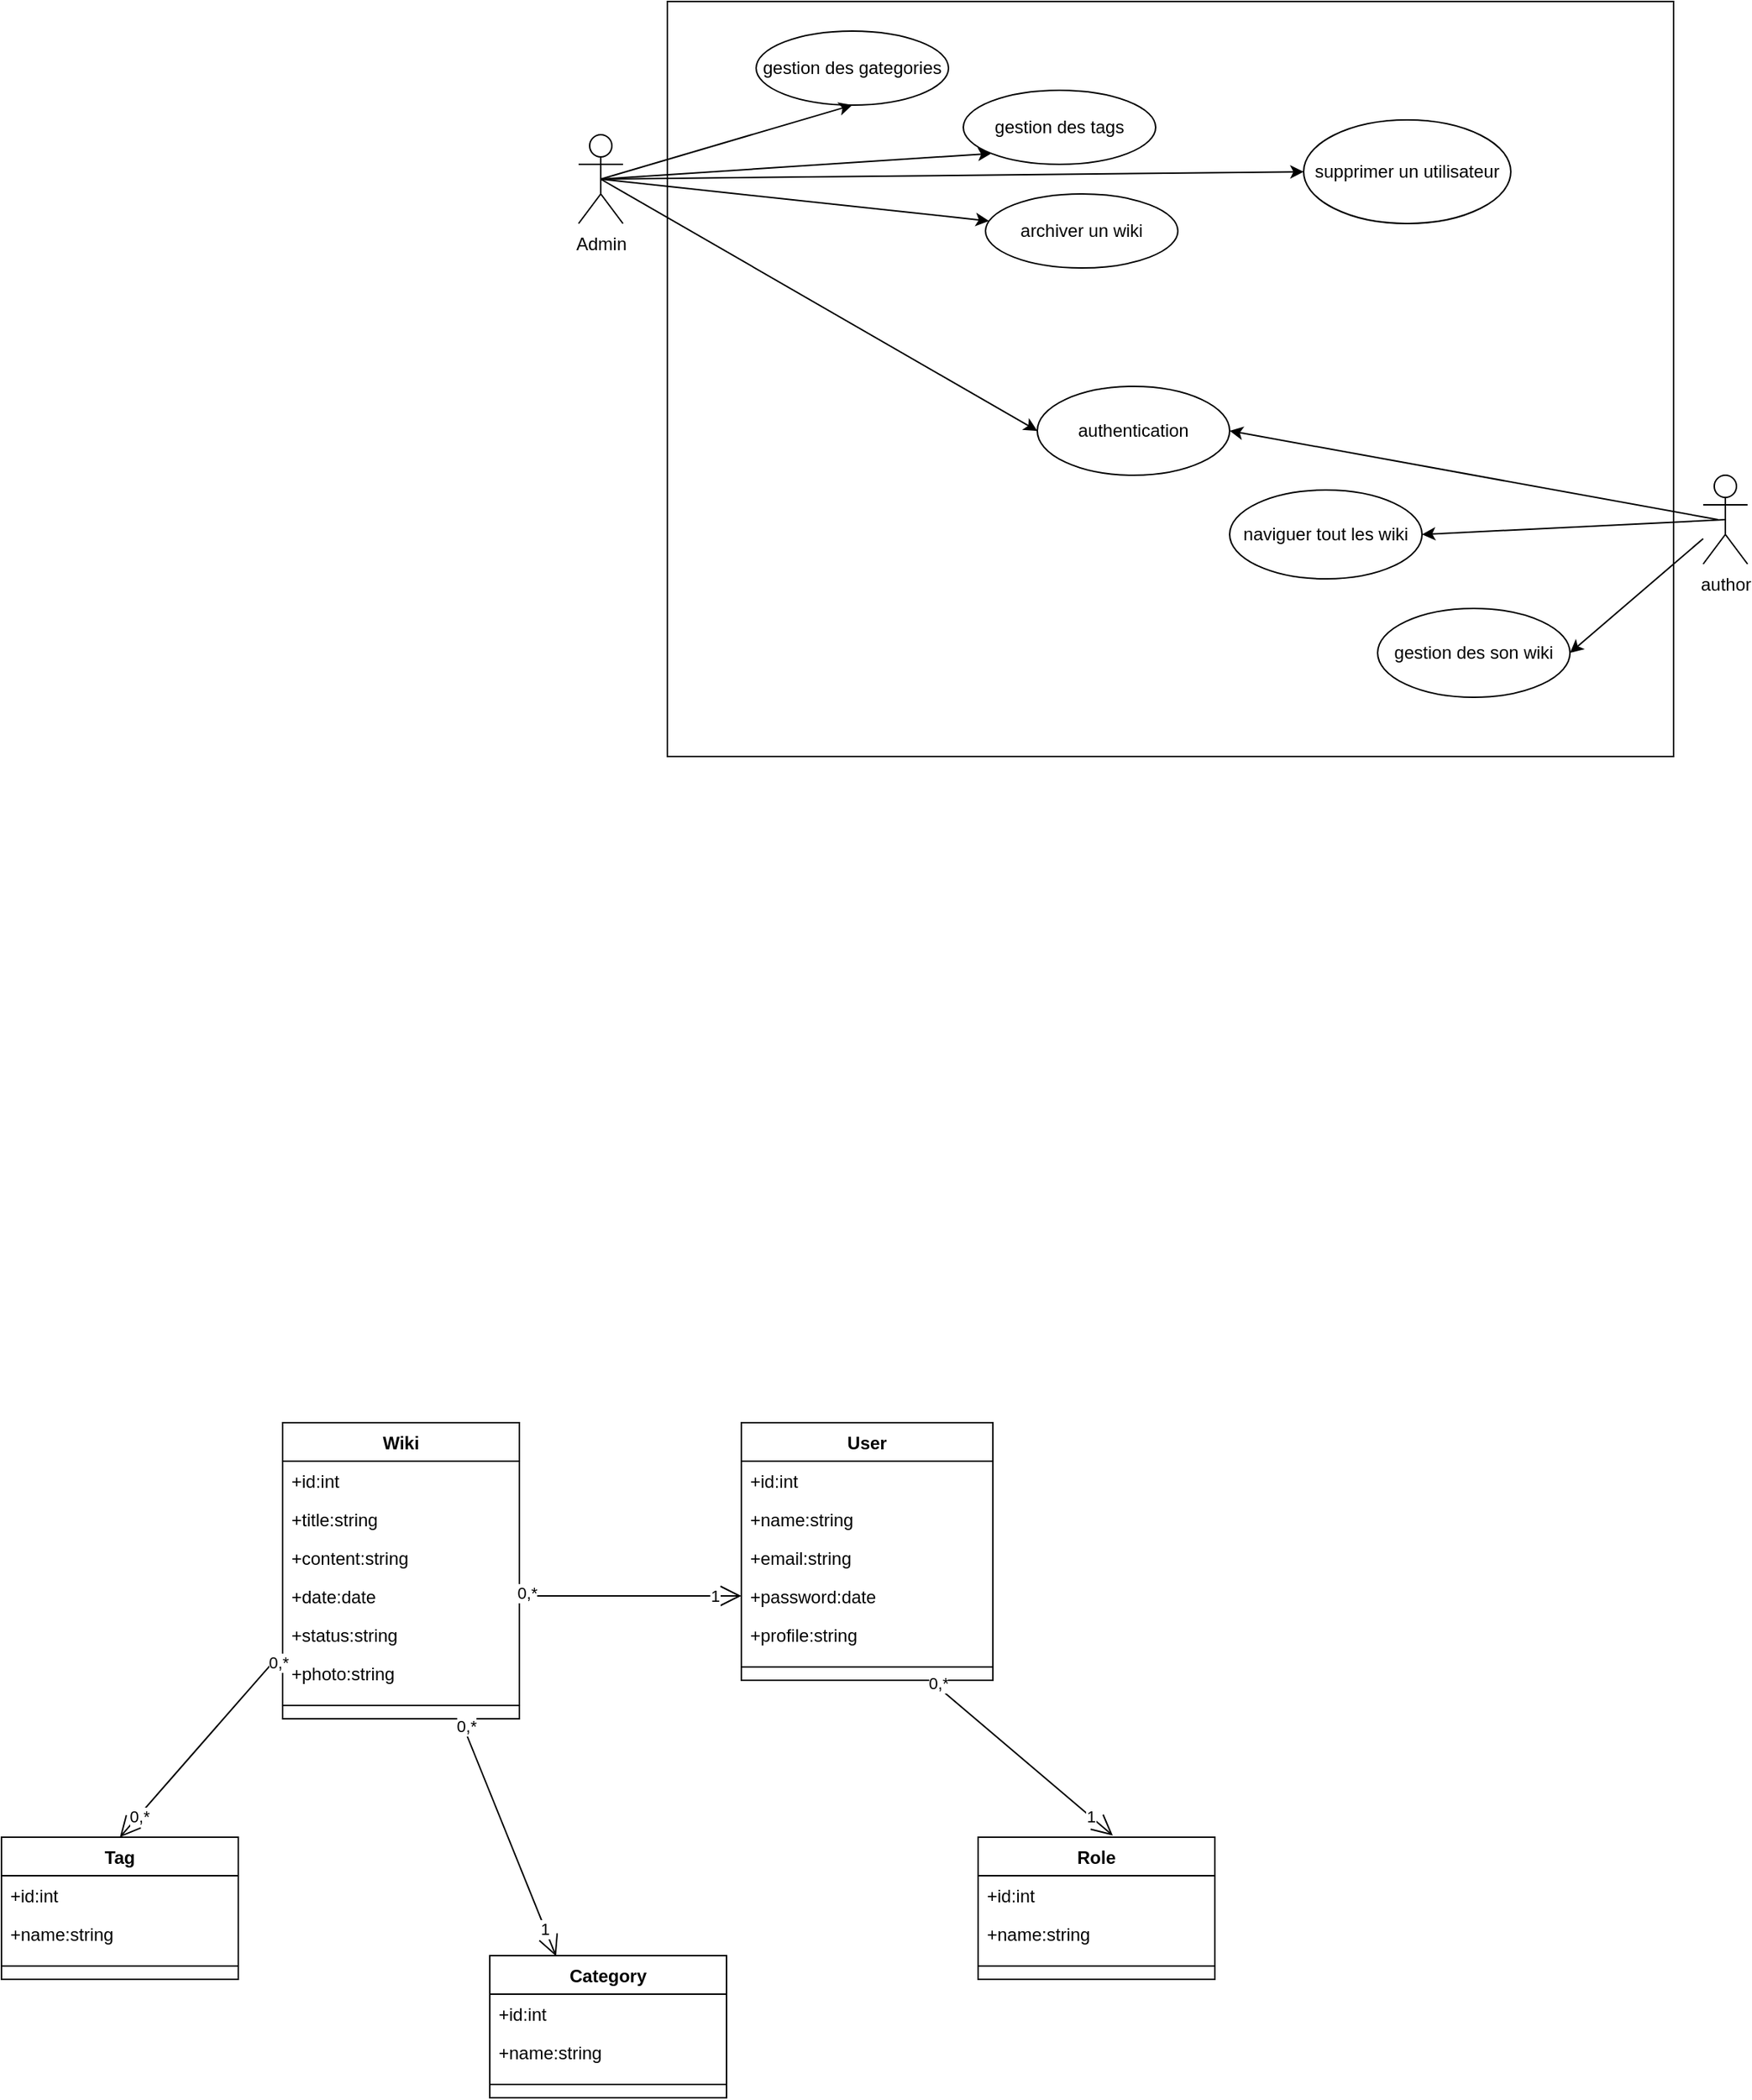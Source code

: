 <mxfile version="22.1.16" type="device">
  <diagram id="c-JxqQ6_jzKVEvC1JwT-" name="Page-1">
    <mxGraphModel dx="2600" dy="948" grid="1" gridSize="10" guides="1" tooltips="1" connect="1" arrows="1" fold="1" page="1" pageScale="1" pageWidth="850" pageHeight="1100" math="0" shadow="0">
      <root>
        <mxCell id="0" />
        <mxCell id="1" parent="0" />
        <mxCell id="3" value="" style="rounded=0;whiteSpace=wrap;html=1;" parent="1" vertex="1">
          <mxGeometry x="80" y="120" width="680" height="510" as="geometry" />
        </mxCell>
        <mxCell id="4" value="Admin" style="shape=umlActor;verticalLabelPosition=bottom;verticalAlign=top;html=1;outlineConnect=0;" parent="1" vertex="1">
          <mxGeometry x="20" y="210" width="30" height="60" as="geometry" />
        </mxCell>
        <mxCell id="5" value="gestion des gategories" style="ellipse;whiteSpace=wrap;html=1;" parent="1" vertex="1">
          <mxGeometry x="140" y="140" width="130" height="50" as="geometry" />
        </mxCell>
        <mxCell id="6" value="gestion des tags" style="ellipse;whiteSpace=wrap;html=1;" parent="1" vertex="1">
          <mxGeometry x="280" y="180" width="130" height="50" as="geometry" />
        </mxCell>
        <mxCell id="7" value="supprimer un utilisateur" style="ellipse;whiteSpace=wrap;html=1;" parent="1" vertex="1">
          <mxGeometry x="510" y="200" width="140" height="70" as="geometry" />
        </mxCell>
        <mxCell id="8" value="archiver un wiki" style="ellipse;whiteSpace=wrap;html=1;" parent="1" vertex="1">
          <mxGeometry x="295" y="250" width="130" height="50" as="geometry" />
        </mxCell>
        <mxCell id="9" value="" style="endArrow=classic;html=1;exitX=0.5;exitY=0.5;exitDx=0;exitDy=0;exitPerimeter=0;entryX=0.5;entryY=1;entryDx=0;entryDy=0;" parent="1" source="4" target="5" edge="1">
          <mxGeometry width="50" height="50" relative="1" as="geometry">
            <mxPoint x="250" y="240" as="sourcePoint" />
            <mxPoint x="300" y="190" as="targetPoint" />
          </mxGeometry>
        </mxCell>
        <mxCell id="10" value="" style="endArrow=classic;html=1;entryX=0;entryY=1;entryDx=0;entryDy=0;exitX=0.5;exitY=0.5;exitDx=0;exitDy=0;exitPerimeter=0;" parent="1" source="4" target="6" edge="1">
          <mxGeometry width="50" height="50" relative="1" as="geometry">
            <mxPoint x="45" y="250" as="sourcePoint" />
            <mxPoint x="215" y="200" as="targetPoint" />
          </mxGeometry>
        </mxCell>
        <mxCell id="11" value="" style="endArrow=classic;html=1;exitX=0.5;exitY=0.5;exitDx=0;exitDy=0;exitPerimeter=0;" parent="1" source="4" target="8" edge="1">
          <mxGeometry width="50" height="50" relative="1" as="geometry">
            <mxPoint x="45" y="250" as="sourcePoint" />
            <mxPoint x="308.664" y="232.533" as="targetPoint" />
          </mxGeometry>
        </mxCell>
        <mxCell id="12" value="" style="endArrow=classic;html=1;exitX=0.5;exitY=0.5;exitDx=0;exitDy=0;exitPerimeter=0;entryX=0;entryY=0.5;entryDx=0;entryDy=0;" parent="1" source="4" target="7" edge="1">
          <mxGeometry width="50" height="50" relative="1" as="geometry">
            <mxPoint x="45" y="250" as="sourcePoint" />
            <mxPoint x="307.388" y="278.286" as="targetPoint" />
          </mxGeometry>
        </mxCell>
        <mxCell id="13" value="author" style="shape=umlActor;verticalLabelPosition=bottom;verticalAlign=top;html=1;outlineConnect=0;" parent="1" vertex="1">
          <mxGeometry x="780" y="440" width="30" height="60" as="geometry" />
        </mxCell>
        <mxCell id="14" value="gestion des son wiki" style="ellipse;whiteSpace=wrap;html=1;" parent="1" vertex="1">
          <mxGeometry x="560" y="530" width="130" height="60" as="geometry" />
        </mxCell>
        <mxCell id="15" value="naviguer tout les wiki" style="ellipse;whiteSpace=wrap;html=1;" parent="1" vertex="1">
          <mxGeometry x="460" y="450" width="130" height="60" as="geometry" />
        </mxCell>
        <mxCell id="16" value="" style="endArrow=classic;html=1;exitX=0.5;exitY=0.5;exitDx=0;exitDy=0;exitPerimeter=0;entryX=1;entryY=0.5;entryDx=0;entryDy=0;" parent="1" source="13" target="15" edge="1">
          <mxGeometry width="50" height="50" relative="1" as="geometry">
            <mxPoint x="180" y="421.7" as="sourcePoint" />
            <mxPoint x="442.378" y="450.0" as="targetPoint" />
          </mxGeometry>
        </mxCell>
        <mxCell id="17" value="" style="endArrow=classic;html=1;entryX=1;entryY=0.5;entryDx=0;entryDy=0;" parent="1" source="13" target="14" edge="1">
          <mxGeometry width="50" height="50" relative="1" as="geometry">
            <mxPoint x="805" y="480" as="sourcePoint" />
            <mxPoint x="600" y="490" as="targetPoint" />
          </mxGeometry>
        </mxCell>
        <mxCell id="18" value="authentication" style="ellipse;whiteSpace=wrap;html=1;" parent="1" vertex="1">
          <mxGeometry x="330" y="380" width="130" height="60" as="geometry" />
        </mxCell>
        <mxCell id="19" value="" style="endArrow=classic;html=1;entryX=1;entryY=0.5;entryDx=0;entryDy=0;" parent="1" target="18" edge="1">
          <mxGeometry width="50" height="50" relative="1" as="geometry">
            <mxPoint x="790" y="470" as="sourcePoint" />
            <mxPoint x="600" y="490" as="targetPoint" />
          </mxGeometry>
        </mxCell>
        <mxCell id="20" value="" style="endArrow=classic;html=1;exitX=0.5;exitY=0.5;exitDx=0;exitDy=0;exitPerimeter=0;entryX=0;entryY=0.5;entryDx=0;entryDy=0;" parent="1" source="4" target="18" edge="1">
          <mxGeometry width="50" height="50" relative="1" as="geometry">
            <mxPoint x="45" y="250" as="sourcePoint" />
            <mxPoint x="307.407" y="278.259" as="targetPoint" />
          </mxGeometry>
        </mxCell>
        <mxCell id="NbnhaOvwAJJ0m1QRwO31-20" value="Wiki" style="swimlane;fontStyle=1;align=center;verticalAlign=top;childLayout=stackLayout;horizontal=1;startSize=26;horizontalStack=0;resizeParent=1;resizeParentMax=0;resizeLast=0;collapsible=1;marginBottom=0;" vertex="1" parent="1">
          <mxGeometry x="-180" y="1080" width="160" height="200" as="geometry" />
        </mxCell>
        <mxCell id="NbnhaOvwAJJ0m1QRwO31-21" value="+id:int" style="text;strokeColor=none;fillColor=none;align=left;verticalAlign=top;spacingLeft=4;spacingRight=4;overflow=hidden;rotatable=0;points=[[0,0.5],[1,0.5]];portConstraint=eastwest;" vertex="1" parent="NbnhaOvwAJJ0m1QRwO31-20">
          <mxGeometry y="26" width="160" height="26" as="geometry" />
        </mxCell>
        <mxCell id="NbnhaOvwAJJ0m1QRwO31-22" value="+title:string" style="text;strokeColor=none;fillColor=none;align=left;verticalAlign=top;spacingLeft=4;spacingRight=4;overflow=hidden;rotatable=0;points=[[0,0.5],[1,0.5]];portConstraint=eastwest;" vertex="1" parent="NbnhaOvwAJJ0m1QRwO31-20">
          <mxGeometry y="52" width="160" height="26" as="geometry" />
        </mxCell>
        <mxCell id="NbnhaOvwAJJ0m1QRwO31-23" value="+content:string" style="text;strokeColor=none;fillColor=none;align=left;verticalAlign=top;spacingLeft=4;spacingRight=4;overflow=hidden;rotatable=0;points=[[0,0.5],[1,0.5]];portConstraint=eastwest;" vertex="1" parent="NbnhaOvwAJJ0m1QRwO31-20">
          <mxGeometry y="78" width="160" height="26" as="geometry" />
        </mxCell>
        <mxCell id="NbnhaOvwAJJ0m1QRwO31-24" value="+date:date" style="text;strokeColor=none;fillColor=none;align=left;verticalAlign=top;spacingLeft=4;spacingRight=4;overflow=hidden;rotatable=0;points=[[0,0.5],[1,0.5]];portConstraint=eastwest;" vertex="1" parent="NbnhaOvwAJJ0m1QRwO31-20">
          <mxGeometry y="104" width="160" height="26" as="geometry" />
        </mxCell>
        <mxCell id="NbnhaOvwAJJ0m1QRwO31-25" value="+status:string" style="text;strokeColor=none;fillColor=none;align=left;verticalAlign=top;spacingLeft=4;spacingRight=4;overflow=hidden;rotatable=0;points=[[0,0.5],[1,0.5]];portConstraint=eastwest;" vertex="1" parent="NbnhaOvwAJJ0m1QRwO31-20">
          <mxGeometry y="130" width="160" height="26" as="geometry" />
        </mxCell>
        <mxCell id="NbnhaOvwAJJ0m1QRwO31-26" value="+photo:string" style="text;strokeColor=none;fillColor=none;align=left;verticalAlign=top;spacingLeft=4;spacingRight=4;overflow=hidden;rotatable=0;points=[[0,0.5],[1,0.5]];portConstraint=eastwest;" vertex="1" parent="NbnhaOvwAJJ0m1QRwO31-20">
          <mxGeometry y="156" width="160" height="26" as="geometry" />
        </mxCell>
        <mxCell id="NbnhaOvwAJJ0m1QRwO31-27" value="" style="line;strokeWidth=1;fillColor=none;align=left;verticalAlign=middle;spacingTop=-1;spacingLeft=3;spacingRight=3;rotatable=0;labelPosition=right;points=[];portConstraint=eastwest;strokeColor=inherit;" vertex="1" parent="NbnhaOvwAJJ0m1QRwO31-20">
          <mxGeometry y="182" width="160" height="18" as="geometry" />
        </mxCell>
        <mxCell id="NbnhaOvwAJJ0m1QRwO31-28" value="User" style="swimlane;fontStyle=1;align=center;verticalAlign=top;childLayout=stackLayout;horizontal=1;startSize=26;horizontalStack=0;resizeParent=1;resizeParentMax=0;resizeLast=0;collapsible=1;marginBottom=0;" vertex="1" parent="1">
          <mxGeometry x="130" y="1080" width="170" height="174" as="geometry" />
        </mxCell>
        <mxCell id="NbnhaOvwAJJ0m1QRwO31-29" value="+id:int" style="text;strokeColor=none;fillColor=none;align=left;verticalAlign=top;spacingLeft=4;spacingRight=4;overflow=hidden;rotatable=0;points=[[0,0.5],[1,0.5]];portConstraint=eastwest;" vertex="1" parent="NbnhaOvwAJJ0m1QRwO31-28">
          <mxGeometry y="26" width="170" height="26" as="geometry" />
        </mxCell>
        <mxCell id="NbnhaOvwAJJ0m1QRwO31-30" value="+name:string" style="text;strokeColor=none;fillColor=none;align=left;verticalAlign=top;spacingLeft=4;spacingRight=4;overflow=hidden;rotatable=0;points=[[0,0.5],[1,0.5]];portConstraint=eastwest;" vertex="1" parent="NbnhaOvwAJJ0m1QRwO31-28">
          <mxGeometry y="52" width="170" height="26" as="geometry" />
        </mxCell>
        <mxCell id="NbnhaOvwAJJ0m1QRwO31-31" value="+email:string" style="text;strokeColor=none;fillColor=none;align=left;verticalAlign=top;spacingLeft=4;spacingRight=4;overflow=hidden;rotatable=0;points=[[0,0.5],[1,0.5]];portConstraint=eastwest;" vertex="1" parent="NbnhaOvwAJJ0m1QRwO31-28">
          <mxGeometry y="78" width="170" height="26" as="geometry" />
        </mxCell>
        <mxCell id="NbnhaOvwAJJ0m1QRwO31-32" value="+password:date" style="text;strokeColor=none;fillColor=none;align=left;verticalAlign=top;spacingLeft=4;spacingRight=4;overflow=hidden;rotatable=0;points=[[0,0.5],[1,0.5]];portConstraint=eastwest;" vertex="1" parent="NbnhaOvwAJJ0m1QRwO31-28">
          <mxGeometry y="104" width="170" height="26" as="geometry" />
        </mxCell>
        <mxCell id="NbnhaOvwAJJ0m1QRwO31-33" value="+profile:string" style="text;strokeColor=none;fillColor=none;align=left;verticalAlign=top;spacingLeft=4;spacingRight=4;overflow=hidden;rotatable=0;points=[[0,0.5],[1,0.5]];portConstraint=eastwest;" vertex="1" parent="NbnhaOvwAJJ0m1QRwO31-28">
          <mxGeometry y="130" width="170" height="26" as="geometry" />
        </mxCell>
        <mxCell id="NbnhaOvwAJJ0m1QRwO31-34" value="" style="line;strokeWidth=1;fillColor=none;align=left;verticalAlign=middle;spacingTop=-1;spacingLeft=3;spacingRight=3;rotatable=0;labelPosition=right;points=[];portConstraint=eastwest;strokeColor=inherit;" vertex="1" parent="NbnhaOvwAJJ0m1QRwO31-28">
          <mxGeometry y="156" width="170" height="18" as="geometry" />
        </mxCell>
        <mxCell id="NbnhaOvwAJJ0m1QRwO31-35" value="Role" style="swimlane;fontStyle=1;align=center;verticalAlign=top;childLayout=stackLayout;horizontal=1;startSize=26;horizontalStack=0;resizeParent=1;resizeParentMax=0;resizeLast=0;collapsible=1;marginBottom=0;" vertex="1" parent="1">
          <mxGeometry x="290" y="1360" width="160" height="96" as="geometry" />
        </mxCell>
        <mxCell id="NbnhaOvwAJJ0m1QRwO31-36" value="+id:int" style="text;strokeColor=none;fillColor=none;align=left;verticalAlign=top;spacingLeft=4;spacingRight=4;overflow=hidden;rotatable=0;points=[[0,0.5],[1,0.5]];portConstraint=eastwest;" vertex="1" parent="NbnhaOvwAJJ0m1QRwO31-35">
          <mxGeometry y="26" width="160" height="26" as="geometry" />
        </mxCell>
        <mxCell id="NbnhaOvwAJJ0m1QRwO31-37" value="+name:string" style="text;strokeColor=none;fillColor=none;align=left;verticalAlign=top;spacingLeft=4;spacingRight=4;overflow=hidden;rotatable=0;points=[[0,0.5],[1,0.5]];portConstraint=eastwest;" vertex="1" parent="NbnhaOvwAJJ0m1QRwO31-35">
          <mxGeometry y="52" width="160" height="26" as="geometry" />
        </mxCell>
        <mxCell id="NbnhaOvwAJJ0m1QRwO31-38" value="" style="line;strokeWidth=1;fillColor=none;align=left;verticalAlign=middle;spacingTop=-1;spacingLeft=3;spacingRight=3;rotatable=0;labelPosition=right;points=[];portConstraint=eastwest;strokeColor=inherit;" vertex="1" parent="NbnhaOvwAJJ0m1QRwO31-35">
          <mxGeometry y="78" width="160" height="18" as="geometry" />
        </mxCell>
        <mxCell id="NbnhaOvwAJJ0m1QRwO31-39" value="Category" style="swimlane;fontStyle=1;align=center;verticalAlign=top;childLayout=stackLayout;horizontal=1;startSize=26;horizontalStack=0;resizeParent=1;resizeParentMax=0;resizeLast=0;collapsible=1;marginBottom=0;" vertex="1" parent="1">
          <mxGeometry x="-40" y="1440" width="160" height="96" as="geometry" />
        </mxCell>
        <mxCell id="NbnhaOvwAJJ0m1QRwO31-40" value="+id:int" style="text;strokeColor=none;fillColor=none;align=left;verticalAlign=top;spacingLeft=4;spacingRight=4;overflow=hidden;rotatable=0;points=[[0,0.5],[1,0.5]];portConstraint=eastwest;" vertex="1" parent="NbnhaOvwAJJ0m1QRwO31-39">
          <mxGeometry y="26" width="160" height="26" as="geometry" />
        </mxCell>
        <mxCell id="NbnhaOvwAJJ0m1QRwO31-41" value="+name:string" style="text;strokeColor=none;fillColor=none;align=left;verticalAlign=top;spacingLeft=4;spacingRight=4;overflow=hidden;rotatable=0;points=[[0,0.5],[1,0.5]];portConstraint=eastwest;" vertex="1" parent="NbnhaOvwAJJ0m1QRwO31-39">
          <mxGeometry y="52" width="160" height="26" as="geometry" />
        </mxCell>
        <mxCell id="NbnhaOvwAJJ0m1QRwO31-42" value="" style="line;strokeWidth=1;fillColor=none;align=left;verticalAlign=middle;spacingTop=-1;spacingLeft=3;spacingRight=3;rotatable=0;labelPosition=right;points=[];portConstraint=eastwest;strokeColor=inherit;" vertex="1" parent="NbnhaOvwAJJ0m1QRwO31-39">
          <mxGeometry y="78" width="160" height="18" as="geometry" />
        </mxCell>
        <mxCell id="NbnhaOvwAJJ0m1QRwO31-43" value="Tag" style="swimlane;fontStyle=1;align=center;verticalAlign=top;childLayout=stackLayout;horizontal=1;startSize=26;horizontalStack=0;resizeParent=1;resizeParentMax=0;resizeLast=0;collapsible=1;marginBottom=0;" vertex="1" parent="1">
          <mxGeometry x="-370" y="1360" width="160" height="96" as="geometry" />
        </mxCell>
        <mxCell id="NbnhaOvwAJJ0m1QRwO31-44" value="+id:int" style="text;strokeColor=none;fillColor=none;align=left;verticalAlign=top;spacingLeft=4;spacingRight=4;overflow=hidden;rotatable=0;points=[[0,0.5],[1,0.5]];portConstraint=eastwest;" vertex="1" parent="NbnhaOvwAJJ0m1QRwO31-43">
          <mxGeometry y="26" width="160" height="26" as="geometry" />
        </mxCell>
        <mxCell id="NbnhaOvwAJJ0m1QRwO31-45" value="+name:string" style="text;strokeColor=none;fillColor=none;align=left;verticalAlign=top;spacingLeft=4;spacingRight=4;overflow=hidden;rotatable=0;points=[[0,0.5],[1,0.5]];portConstraint=eastwest;" vertex="1" parent="NbnhaOvwAJJ0m1QRwO31-43">
          <mxGeometry y="52" width="160" height="26" as="geometry" />
        </mxCell>
        <mxCell id="NbnhaOvwAJJ0m1QRwO31-46" value="" style="line;strokeWidth=1;fillColor=none;align=left;verticalAlign=middle;spacingTop=-1;spacingLeft=3;spacingRight=3;rotatable=0;labelPosition=right;points=[];portConstraint=eastwest;strokeColor=inherit;" vertex="1" parent="NbnhaOvwAJJ0m1QRwO31-43">
          <mxGeometry y="78" width="160" height="18" as="geometry" />
        </mxCell>
        <mxCell id="NbnhaOvwAJJ0m1QRwO31-47" value="" style="endArrow=open;endFill=1;endSize=12;html=1;exitX=1;exitY=0.5;exitDx=0;exitDy=0;entryX=0;entryY=0.5;entryDx=0;entryDy=0;" edge="1" parent="1" source="NbnhaOvwAJJ0m1QRwO31-24" target="NbnhaOvwAJJ0m1QRwO31-32">
          <mxGeometry width="160" relative="1" as="geometry">
            <mxPoint x="-80" y="1310" as="sourcePoint" />
            <mxPoint x="80" y="1310" as="targetPoint" />
          </mxGeometry>
        </mxCell>
        <mxCell id="NbnhaOvwAJJ0m1QRwO31-48" value="0,*" style="edgeLabel;html=1;align=center;verticalAlign=middle;resizable=0;points=[];" vertex="1" connectable="0" parent="NbnhaOvwAJJ0m1QRwO31-47">
          <mxGeometry x="-0.933" y="2" relative="1" as="geometry">
            <mxPoint as="offset" />
          </mxGeometry>
        </mxCell>
        <mxCell id="NbnhaOvwAJJ0m1QRwO31-49" value="1" style="edgeLabel;html=1;align=center;verticalAlign=middle;resizable=0;points=[];" vertex="1" connectable="0" parent="NbnhaOvwAJJ0m1QRwO31-47">
          <mxGeometry x="0.761" relative="1" as="geometry">
            <mxPoint as="offset" />
          </mxGeometry>
        </mxCell>
        <mxCell id="NbnhaOvwAJJ0m1QRwO31-50" value="" style="endArrow=open;endFill=1;endSize=12;html=1;exitX=0.75;exitY=1;exitDx=0;exitDy=0;entryX=0.569;entryY=-0.012;entryDx=0;entryDy=0;entryPerimeter=0;" edge="1" parent="1" source="NbnhaOvwAJJ0m1QRwO31-28" target="NbnhaOvwAJJ0m1QRwO31-35">
          <mxGeometry width="160" relative="1" as="geometry">
            <mxPoint x="210" y="1320" as="sourcePoint" />
            <mxPoint x="360" y="1320" as="targetPoint" />
          </mxGeometry>
        </mxCell>
        <mxCell id="NbnhaOvwAJJ0m1QRwO31-51" value="0,*" style="edgeLabel;html=1;align=center;verticalAlign=middle;resizable=0;points=[];" vertex="1" connectable="0" parent="NbnhaOvwAJJ0m1QRwO31-50">
          <mxGeometry x="-0.933" y="2" relative="1" as="geometry">
            <mxPoint as="offset" />
          </mxGeometry>
        </mxCell>
        <mxCell id="NbnhaOvwAJJ0m1QRwO31-52" value="1" style="edgeLabel;html=1;align=center;verticalAlign=middle;resizable=0;points=[];" vertex="1" connectable="0" parent="NbnhaOvwAJJ0m1QRwO31-50">
          <mxGeometry x="0.761" relative="1" as="geometry">
            <mxPoint as="offset" />
          </mxGeometry>
        </mxCell>
        <mxCell id="NbnhaOvwAJJ0m1QRwO31-53" value="" style="endArrow=open;endFill=1;endSize=12;html=1;exitX=-0.01;exitY=0.006;exitDx=0;exitDy=0;entryX=0.5;entryY=0;entryDx=0;entryDy=0;exitPerimeter=0;" edge="1" parent="1" source="NbnhaOvwAJJ0m1QRwO31-26" target="NbnhaOvwAJJ0m1QRwO31-43">
          <mxGeometry width="160" relative="1" as="geometry">
            <mxPoint x="-310" y="1280" as="sourcePoint" />
            <mxPoint x="-160" y="1280" as="targetPoint" />
          </mxGeometry>
        </mxCell>
        <mxCell id="NbnhaOvwAJJ0m1QRwO31-54" value="0,*" style="edgeLabel;html=1;align=center;verticalAlign=middle;resizable=0;points=[];" vertex="1" connectable="0" parent="NbnhaOvwAJJ0m1QRwO31-53">
          <mxGeometry x="-0.933" y="2" relative="1" as="geometry">
            <mxPoint as="offset" />
          </mxGeometry>
        </mxCell>
        <mxCell id="NbnhaOvwAJJ0m1QRwO31-55" value="0,*" style="edgeLabel;html=1;align=center;verticalAlign=middle;resizable=0;points=[];" vertex="1" connectable="0" parent="NbnhaOvwAJJ0m1QRwO31-53">
          <mxGeometry x="0.761" relative="1" as="geometry">
            <mxPoint as="offset" />
          </mxGeometry>
        </mxCell>
        <mxCell id="NbnhaOvwAJJ0m1QRwO31-56" value="" style="endArrow=open;endFill=1;endSize=12;html=1;exitX=0.75;exitY=1;exitDx=0;exitDy=0;entryX=0.28;entryY=0.004;entryDx=0;entryDy=0;entryPerimeter=0;" edge="1" parent="1" source="NbnhaOvwAJJ0m1QRwO31-20" target="NbnhaOvwAJJ0m1QRwO31-39">
          <mxGeometry width="160" relative="1" as="geometry">
            <mxPoint x="-10" y="1330" as="sourcePoint" />
            <mxPoint x="140" y="1330" as="targetPoint" />
          </mxGeometry>
        </mxCell>
        <mxCell id="NbnhaOvwAJJ0m1QRwO31-57" value="0,*" style="edgeLabel;html=1;align=center;verticalAlign=middle;resizable=0;points=[];" vertex="1" connectable="0" parent="NbnhaOvwAJJ0m1QRwO31-56">
          <mxGeometry x="-0.933" y="2" relative="1" as="geometry">
            <mxPoint as="offset" />
          </mxGeometry>
        </mxCell>
        <mxCell id="NbnhaOvwAJJ0m1QRwO31-58" value="1" style="edgeLabel;html=1;align=center;verticalAlign=middle;resizable=0;points=[];" vertex="1" connectable="0" parent="NbnhaOvwAJJ0m1QRwO31-56">
          <mxGeometry x="0.761" relative="1" as="geometry">
            <mxPoint as="offset" />
          </mxGeometry>
        </mxCell>
      </root>
    </mxGraphModel>
  </diagram>
</mxfile>
